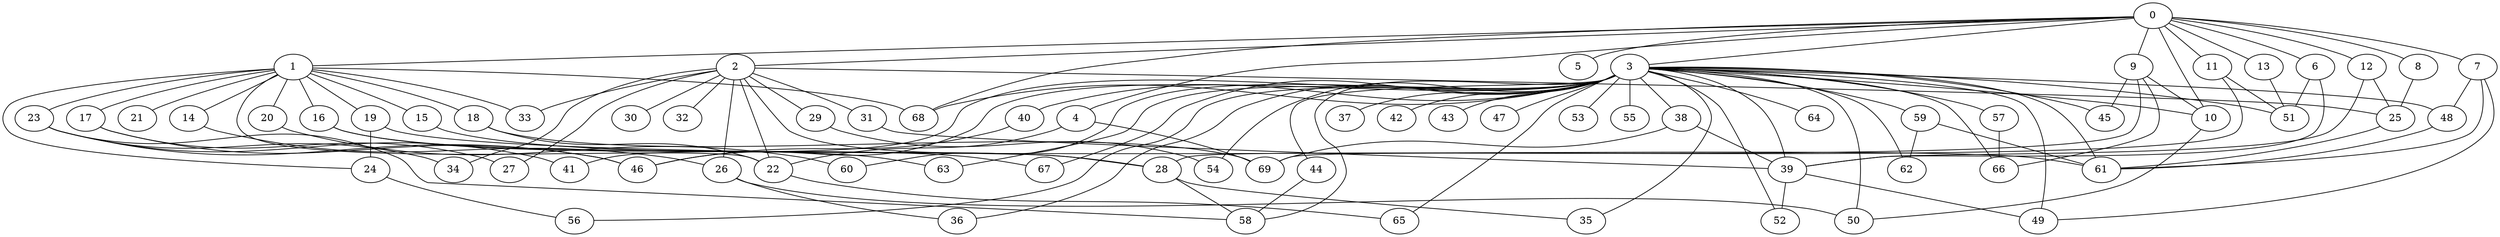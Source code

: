 
graph graphname {
    0 -- 1
0 -- 2
0 -- 3
0 -- 4
0 -- 5
0 -- 6
0 -- 7
0 -- 8
0 -- 9
0 -- 10
0 -- 11
0 -- 12
0 -- 13
0 -- 68
1 -- 14
1 -- 15
1 -- 16
1 -- 17
1 -- 18
1 -- 19
1 -- 20
1 -- 21
1 -- 22
1 -- 23
1 -- 24
1 -- 68
1 -- 33
2 -- 32
2 -- 34
2 -- 33
2 -- 25
2 -- 26
2 -- 27
2 -- 28
2 -- 29
2 -- 30
2 -- 31
2 -- 22
3 -- 35
3 -- 36
3 -- 37
3 -- 38
3 -- 39
3 -- 40
3 -- 41
3 -- 42
3 -- 43
3 -- 44
3 -- 45
3 -- 46
3 -- 47
3 -- 48
3 -- 49
3 -- 50
3 -- 51
3 -- 52
3 -- 53
3 -- 54
3 -- 55
3 -- 56
3 -- 57
3 -- 58
3 -- 59
3 -- 60
3 -- 61
3 -- 62
3 -- 63
3 -- 64
3 -- 65
3 -- 66
3 -- 67
3 -- 68
3 -- 10
4 -- 69
4 -- 22
6 -- 39
6 -- 51
7 -- 49
7 -- 48
7 -- 61
8 -- 25
9 -- 45
9 -- 66
9 -- 28
9 -- 10
10 -- 50
11 -- 51
11 -- 69
12 -- 25
12 -- 39
13 -- 51
14 -- 26
15 -- 28
16 -- 63
16 -- 67
17 -- 46
17 -- 27
18 -- 22
18 -- 69
19 -- 61
19 -- 24
20 -- 60
22 -- 65
23 -- 41
23 -- 58
23 -- 34
23 -- 46
24 -- 56
25 -- 61
26 -- 36
26 -- 50
28 -- 35
28 -- 58
29 -- 54
31 -- 39
38 -- 69
38 -- 39
39 -- 49
39 -- 52
40 -- 46
44 -- 58
48 -- 61
57 -- 66
59 -- 62
59 -- 61

}
